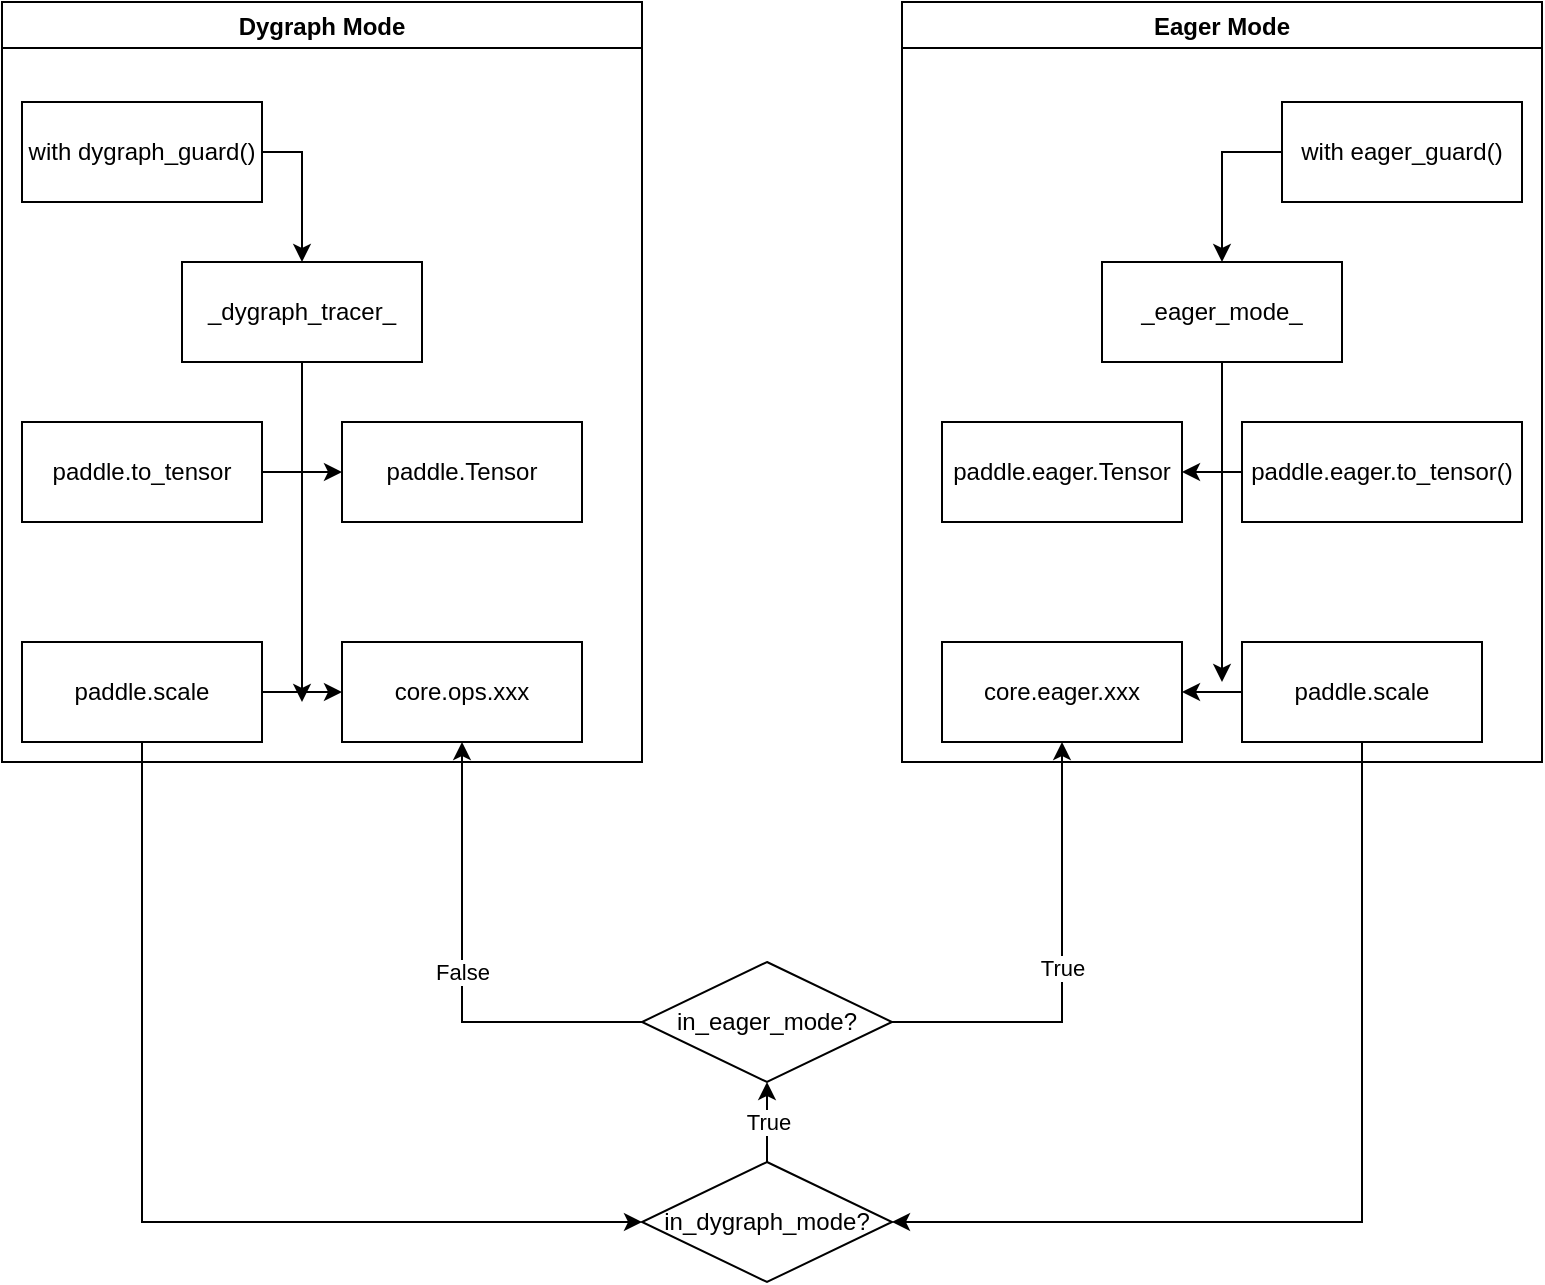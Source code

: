 <mxfile version="15.0.3" type="github">
  <diagram id="fZkWPu3aNePsCixg-CGU" name="Page-1">
    <mxGraphModel dx="2066" dy="1869" grid="1" gridSize="10" guides="1" tooltips="1" connect="1" arrows="1" fold="1" page="1" pageScale="1" pageWidth="850" pageHeight="1100" math="0" shadow="0">
      <root>
        <mxCell id="0" />
        <mxCell id="1" parent="0" />
        <mxCell id="sgn2gqV4HIEDHmlNP8Rc-3" value="core.ops.xxx" style="rounded=0;whiteSpace=wrap;html=1;" vertex="1" parent="1">
          <mxGeometry x="170" y="250" width="120" height="50" as="geometry" />
        </mxCell>
        <mxCell id="sgn2gqV4HIEDHmlNP8Rc-4" value="paddle.Tensor" style="rounded=0;whiteSpace=wrap;html=1;" vertex="1" parent="1">
          <mxGeometry x="170" y="140" width="120" height="50" as="geometry" />
        </mxCell>
        <mxCell id="sgn2gqV4HIEDHmlNP8Rc-17" style="edgeStyle=orthogonalEdgeStyle;rounded=0;orthogonalLoop=1;jettySize=auto;html=1;exitX=0;exitY=0.5;exitDx=0;exitDy=0;" edge="1" parent="1" source="sgn2gqV4HIEDHmlNP8Rc-7" target="sgn2gqV4HIEDHmlNP8Rc-8">
          <mxGeometry relative="1" as="geometry" />
        </mxCell>
        <mxCell id="sgn2gqV4HIEDHmlNP8Rc-7" value="paddle.eager.to_tensor()" style="rounded=0;whiteSpace=wrap;html=1;" vertex="1" parent="1">
          <mxGeometry x="620" y="140" width="140" height="50" as="geometry" />
        </mxCell>
        <mxCell id="sgn2gqV4HIEDHmlNP8Rc-8" value="paddle.eager.Tensor" style="rounded=0;whiteSpace=wrap;html=1;" vertex="1" parent="1">
          <mxGeometry x="470" y="140" width="120" height="50" as="geometry" />
        </mxCell>
        <mxCell id="sgn2gqV4HIEDHmlNP8Rc-16" style="edgeStyle=orthogonalEdgeStyle;rounded=0;orthogonalLoop=1;jettySize=auto;html=1;exitX=1;exitY=0.5;exitDx=0;exitDy=0;entryX=0;entryY=0.5;entryDx=0;entryDy=0;" edge="1" parent="1" source="sgn2gqV4HIEDHmlNP8Rc-10" target="sgn2gqV4HIEDHmlNP8Rc-4">
          <mxGeometry relative="1" as="geometry" />
        </mxCell>
        <mxCell id="sgn2gqV4HIEDHmlNP8Rc-10" value="paddle.to_tensor" style="rounded=0;whiteSpace=wrap;html=1;" vertex="1" parent="1">
          <mxGeometry x="10" y="140" width="120" height="50" as="geometry" />
        </mxCell>
        <mxCell id="sgn2gqV4HIEDHmlNP8Rc-18" style="edgeStyle=orthogonalEdgeStyle;rounded=0;orthogonalLoop=1;jettySize=auto;html=1;exitX=1;exitY=0.5;exitDx=0;exitDy=0;" edge="1" parent="1" source="sgn2gqV4HIEDHmlNP8Rc-11" target="sgn2gqV4HIEDHmlNP8Rc-3">
          <mxGeometry relative="1" as="geometry" />
        </mxCell>
        <mxCell id="sgn2gqV4HIEDHmlNP8Rc-24" style="edgeStyle=orthogonalEdgeStyle;rounded=0;orthogonalLoop=1;jettySize=auto;html=1;exitX=0.5;exitY=1;exitDx=0;exitDy=0;entryX=0;entryY=0.5;entryDx=0;entryDy=0;" edge="1" parent="1" source="sgn2gqV4HIEDHmlNP8Rc-11" target="sgn2gqV4HIEDHmlNP8Rc-23">
          <mxGeometry relative="1" as="geometry" />
        </mxCell>
        <mxCell id="sgn2gqV4HIEDHmlNP8Rc-11" value="paddle.scale" style="rounded=0;whiteSpace=wrap;html=1;" vertex="1" parent="1">
          <mxGeometry x="10" y="250" width="120" height="50" as="geometry" />
        </mxCell>
        <mxCell id="sgn2gqV4HIEDHmlNP8Rc-19" style="edgeStyle=orthogonalEdgeStyle;rounded=0;orthogonalLoop=1;jettySize=auto;html=1;exitX=0;exitY=0.5;exitDx=0;exitDy=0;entryX=1;entryY=0.5;entryDx=0;entryDy=0;" edge="1" parent="1" source="sgn2gqV4HIEDHmlNP8Rc-12" target="sgn2gqV4HIEDHmlNP8Rc-13">
          <mxGeometry relative="1" as="geometry" />
        </mxCell>
        <mxCell id="sgn2gqV4HIEDHmlNP8Rc-25" style="edgeStyle=orthogonalEdgeStyle;rounded=0;orthogonalLoop=1;jettySize=auto;html=1;exitX=0.5;exitY=1;exitDx=0;exitDy=0;entryX=1;entryY=0.5;entryDx=0;entryDy=0;" edge="1" parent="1" source="sgn2gqV4HIEDHmlNP8Rc-12" target="sgn2gqV4HIEDHmlNP8Rc-23">
          <mxGeometry relative="1" as="geometry" />
        </mxCell>
        <mxCell id="sgn2gqV4HIEDHmlNP8Rc-12" value="paddle.scale" style="rounded=0;whiteSpace=wrap;html=1;" vertex="1" parent="1">
          <mxGeometry x="620" y="250" width="120" height="50" as="geometry" />
        </mxCell>
        <mxCell id="sgn2gqV4HIEDHmlNP8Rc-13" value="core.eager.xxx" style="rounded=0;whiteSpace=wrap;html=1;" vertex="1" parent="1">
          <mxGeometry x="470" y="250" width="120" height="50" as="geometry" />
        </mxCell>
        <mxCell id="sgn2gqV4HIEDHmlNP8Rc-20" value="Dygraph Mode" style="swimlane;" vertex="1" parent="1">
          <mxGeometry y="-70" width="320" height="380" as="geometry" />
        </mxCell>
        <mxCell id="sgn2gqV4HIEDHmlNP8Rc-5" value="_dygraph_tracer_" style="rounded=0;whiteSpace=wrap;html=1;" vertex="1" parent="sgn2gqV4HIEDHmlNP8Rc-20">
          <mxGeometry x="90" y="130" width="120" height="50" as="geometry" />
        </mxCell>
        <mxCell id="sgn2gqV4HIEDHmlNP8Rc-6" value="with dygraph_guard()" style="rounded=0;whiteSpace=wrap;html=1;" vertex="1" parent="sgn2gqV4HIEDHmlNP8Rc-20">
          <mxGeometry x="10" y="50" width="120" height="50" as="geometry" />
        </mxCell>
        <mxCell id="sgn2gqV4HIEDHmlNP8Rc-14" style="edgeStyle=orthogonalEdgeStyle;rounded=0;orthogonalLoop=1;jettySize=auto;html=1;exitX=1;exitY=0.5;exitDx=0;exitDy=0;entryX=0.5;entryY=0;entryDx=0;entryDy=0;" edge="1" parent="sgn2gqV4HIEDHmlNP8Rc-20" source="sgn2gqV4HIEDHmlNP8Rc-6" target="sgn2gqV4HIEDHmlNP8Rc-5">
          <mxGeometry relative="1" as="geometry" />
        </mxCell>
        <mxCell id="sgn2gqV4HIEDHmlNP8Rc-21" value="Eager Mode" style="swimlane;" vertex="1" parent="1">
          <mxGeometry x="450" y="-70" width="320" height="380" as="geometry" />
        </mxCell>
        <mxCell id="sgn2gqV4HIEDHmlNP8Rc-2" value="_eager_mode_" style="rounded=0;whiteSpace=wrap;html=1;" vertex="1" parent="sgn2gqV4HIEDHmlNP8Rc-21">
          <mxGeometry x="100" y="130" width="120" height="50" as="geometry" />
        </mxCell>
        <mxCell id="sgn2gqV4HIEDHmlNP8Rc-1" value="with eager_guard()" style="rounded=0;whiteSpace=wrap;html=1;" vertex="1" parent="sgn2gqV4HIEDHmlNP8Rc-21">
          <mxGeometry x="190" y="50" width="120" height="50" as="geometry" />
        </mxCell>
        <mxCell id="sgn2gqV4HIEDHmlNP8Rc-15" style="edgeStyle=orthogonalEdgeStyle;rounded=0;orthogonalLoop=1;jettySize=auto;html=1;exitX=0;exitY=0.5;exitDx=0;exitDy=0;" edge="1" parent="sgn2gqV4HIEDHmlNP8Rc-21" source="sgn2gqV4HIEDHmlNP8Rc-1" target="sgn2gqV4HIEDHmlNP8Rc-2">
          <mxGeometry relative="1" as="geometry" />
        </mxCell>
        <mxCell id="sgn2gqV4HIEDHmlNP8Rc-27" value="True" style="edgeStyle=orthogonalEdgeStyle;rounded=0;orthogonalLoop=1;jettySize=auto;html=1;exitX=1;exitY=0.5;exitDx=0;exitDy=0;entryX=0.5;entryY=1;entryDx=0;entryDy=0;" edge="1" parent="1" source="sgn2gqV4HIEDHmlNP8Rc-22" target="sgn2gqV4HIEDHmlNP8Rc-13">
          <mxGeometry relative="1" as="geometry" />
        </mxCell>
        <mxCell id="sgn2gqV4HIEDHmlNP8Rc-28" value="False" style="edgeStyle=orthogonalEdgeStyle;rounded=0;orthogonalLoop=1;jettySize=auto;html=1;exitX=0;exitY=0.5;exitDx=0;exitDy=0;entryX=0.5;entryY=1;entryDx=0;entryDy=0;" edge="1" parent="1" source="sgn2gqV4HIEDHmlNP8Rc-22" target="sgn2gqV4HIEDHmlNP8Rc-3">
          <mxGeometry relative="1" as="geometry" />
        </mxCell>
        <mxCell id="sgn2gqV4HIEDHmlNP8Rc-22" value="in_eager_mode?" style="rhombus;whiteSpace=wrap;html=1;" vertex="1" parent="1">
          <mxGeometry x="320" y="410" width="125" height="60" as="geometry" />
        </mxCell>
        <mxCell id="sgn2gqV4HIEDHmlNP8Rc-26" value="True" style="edgeStyle=orthogonalEdgeStyle;rounded=0;orthogonalLoop=1;jettySize=auto;html=1;exitX=0.5;exitY=0;exitDx=0;exitDy=0;entryX=0.5;entryY=1;entryDx=0;entryDy=0;" edge="1" parent="1" source="sgn2gqV4HIEDHmlNP8Rc-23" target="sgn2gqV4HIEDHmlNP8Rc-22">
          <mxGeometry relative="1" as="geometry" />
        </mxCell>
        <mxCell id="sgn2gqV4HIEDHmlNP8Rc-23" value="in_dygraph_mode?" style="rhombus;whiteSpace=wrap;html=1;" vertex="1" parent="1">
          <mxGeometry x="320" y="510" width="125" height="60" as="geometry" />
        </mxCell>
        <mxCell id="sgn2gqV4HIEDHmlNP8Rc-34" style="edgeStyle=orthogonalEdgeStyle;rounded=0;orthogonalLoop=1;jettySize=auto;html=1;exitX=0.5;exitY=1;exitDx=0;exitDy=0;" edge="1" parent="1" source="sgn2gqV4HIEDHmlNP8Rc-5">
          <mxGeometry relative="1" as="geometry">
            <mxPoint x="150" y="280" as="targetPoint" />
          </mxGeometry>
        </mxCell>
        <mxCell id="sgn2gqV4HIEDHmlNP8Rc-35" style="edgeStyle=orthogonalEdgeStyle;rounded=0;orthogonalLoop=1;jettySize=auto;html=1;exitX=0.5;exitY=1;exitDx=0;exitDy=0;" edge="1" parent="1" source="sgn2gqV4HIEDHmlNP8Rc-2">
          <mxGeometry relative="1" as="geometry">
            <mxPoint x="610" y="270" as="targetPoint" />
          </mxGeometry>
        </mxCell>
      </root>
    </mxGraphModel>
  </diagram>
</mxfile>
